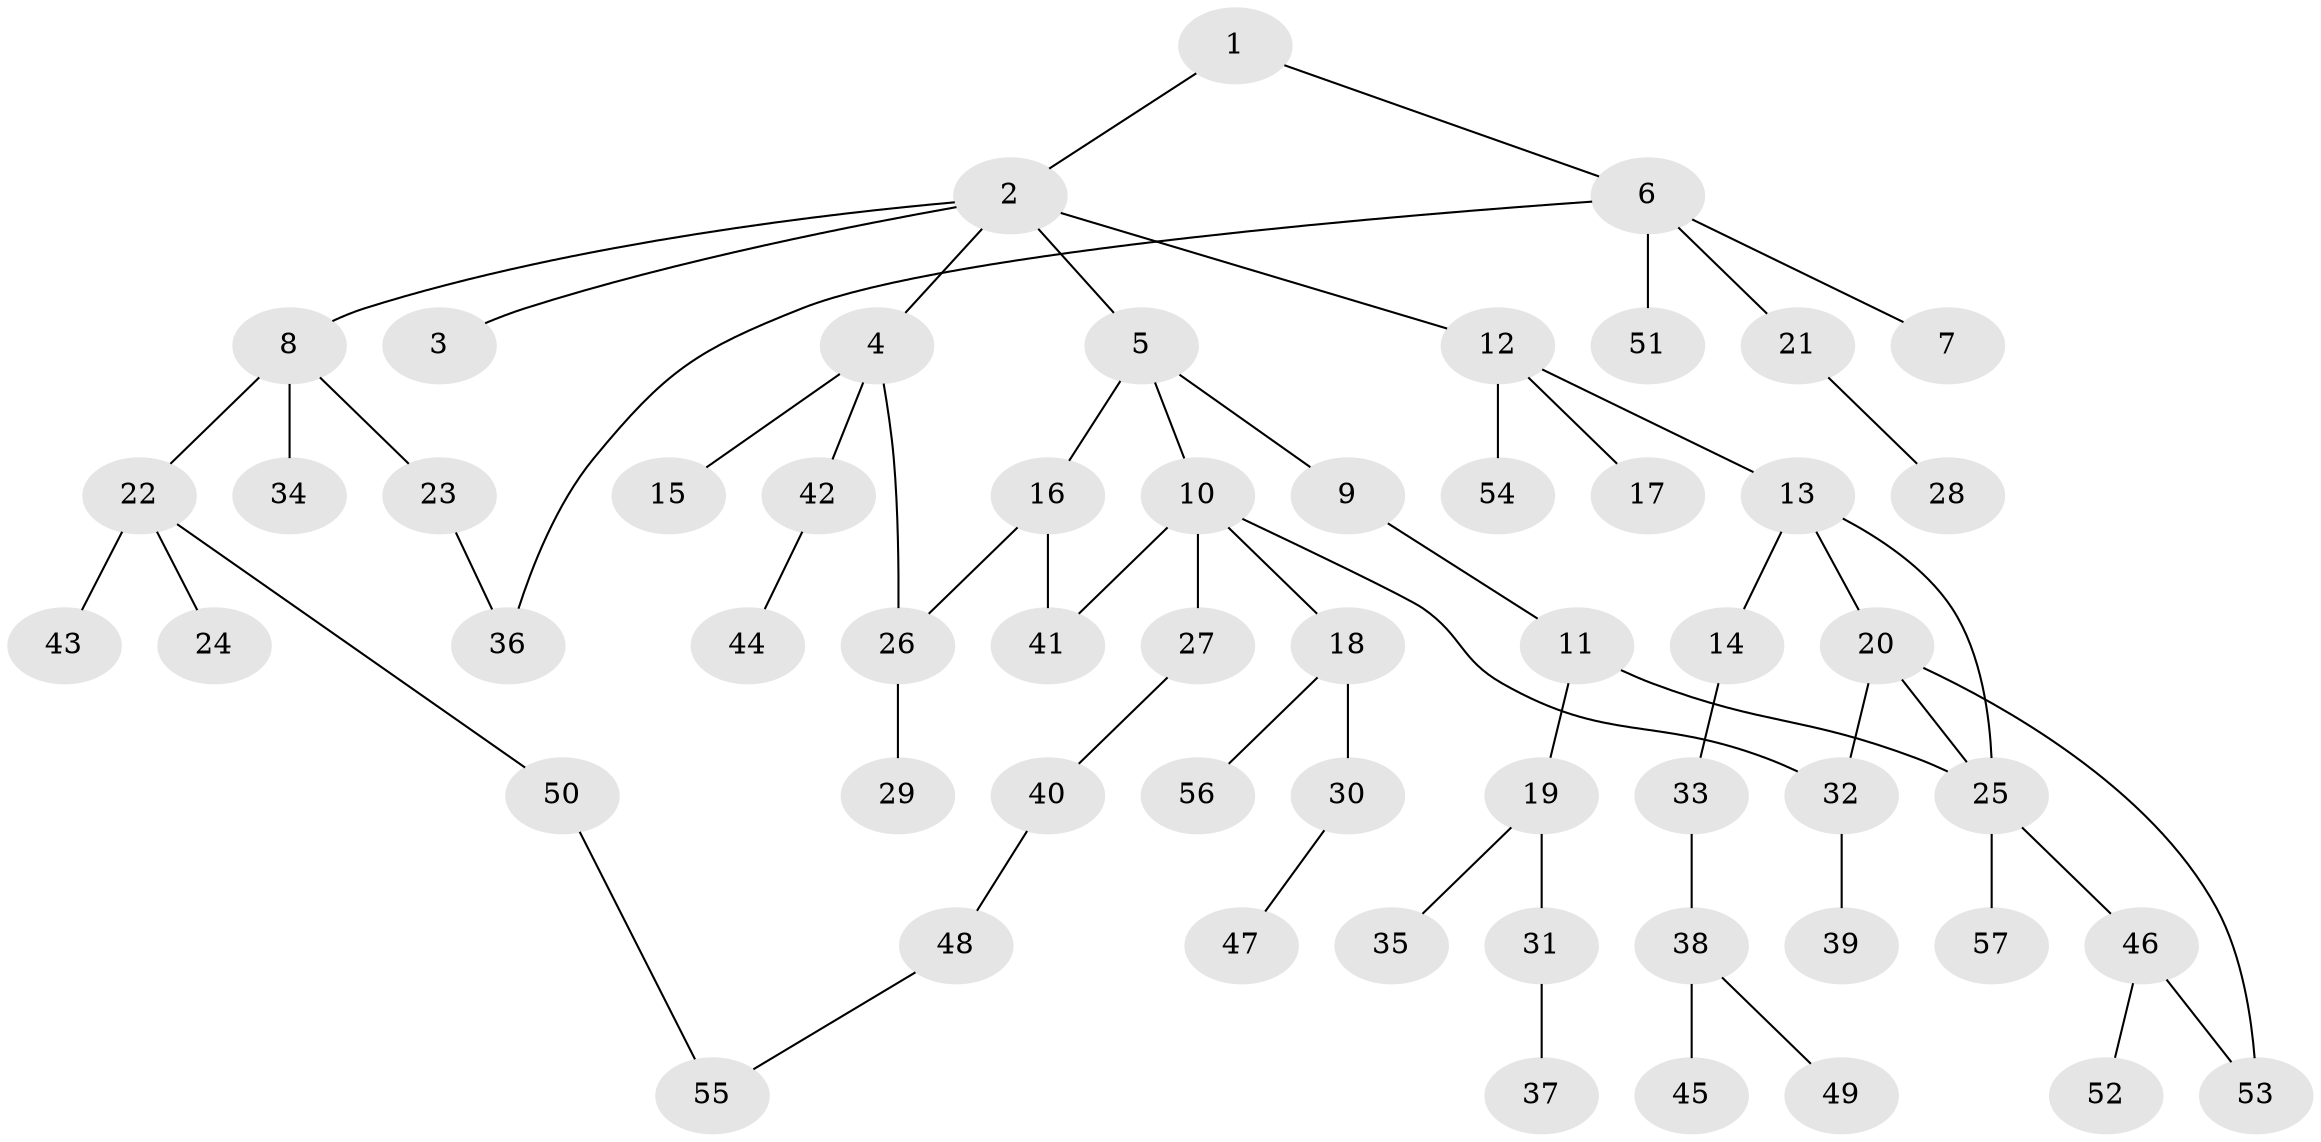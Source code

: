 // coarse degree distribution, {1: 0.46153846153846156, 4: 0.1282051282051282, 3: 0.05128205128205128, 6: 0.02564102564102564, 2: 0.3076923076923077, 10: 0.02564102564102564}
// Generated by graph-tools (version 1.1) at 2025/44/03/04/25 21:44:32]
// undirected, 57 vertices, 64 edges
graph export_dot {
graph [start="1"]
  node [color=gray90,style=filled];
  1;
  2;
  3;
  4;
  5;
  6;
  7;
  8;
  9;
  10;
  11;
  12;
  13;
  14;
  15;
  16;
  17;
  18;
  19;
  20;
  21;
  22;
  23;
  24;
  25;
  26;
  27;
  28;
  29;
  30;
  31;
  32;
  33;
  34;
  35;
  36;
  37;
  38;
  39;
  40;
  41;
  42;
  43;
  44;
  45;
  46;
  47;
  48;
  49;
  50;
  51;
  52;
  53;
  54;
  55;
  56;
  57;
  1 -- 2;
  1 -- 6;
  2 -- 3;
  2 -- 4;
  2 -- 5;
  2 -- 8;
  2 -- 12;
  4 -- 15;
  4 -- 42;
  4 -- 26;
  5 -- 9;
  5 -- 10;
  5 -- 16;
  6 -- 7;
  6 -- 21;
  6 -- 51;
  6 -- 36;
  8 -- 22;
  8 -- 23;
  8 -- 34;
  9 -- 11;
  10 -- 18;
  10 -- 27;
  10 -- 32;
  10 -- 41;
  11 -- 19;
  11 -- 25;
  12 -- 13;
  12 -- 17;
  12 -- 54;
  13 -- 14;
  13 -- 20;
  13 -- 25;
  14 -- 33;
  16 -- 26;
  16 -- 41;
  18 -- 30;
  18 -- 56;
  19 -- 31;
  19 -- 35;
  20 -- 25;
  20 -- 53;
  20 -- 32;
  21 -- 28;
  22 -- 24;
  22 -- 43;
  22 -- 50;
  23 -- 36;
  25 -- 46;
  25 -- 57;
  26 -- 29;
  27 -- 40;
  30 -- 47;
  31 -- 37;
  32 -- 39;
  33 -- 38;
  38 -- 45;
  38 -- 49;
  40 -- 48;
  42 -- 44;
  46 -- 52;
  46 -- 53;
  48 -- 55;
  50 -- 55;
}
